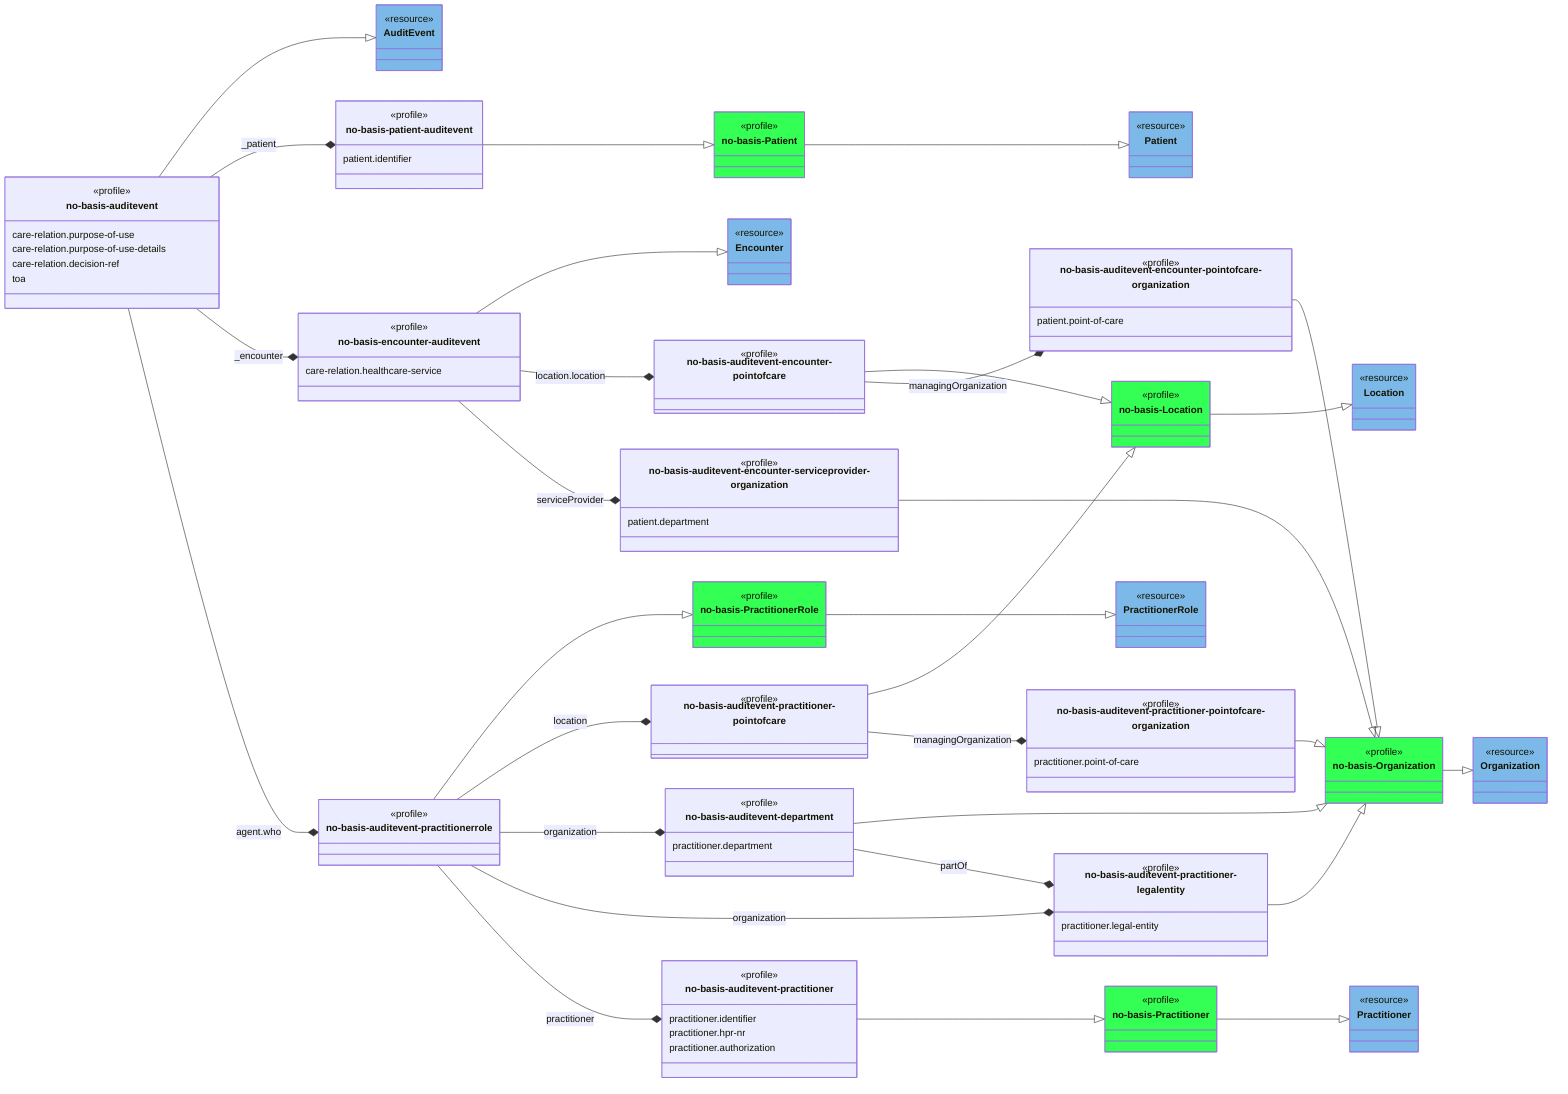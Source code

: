classDiagram
   direction RL
   class AuditEvent { <<resource>>  }
   style AuditEvent fill:#7CB9E8
   class Practitioner { <<resource>> }
   style Practitioner fill:#7CB9E8   
   class PractitionerRole { <<resource>> }
   style PractitionerRole fill:#7CB9E8      
   class Organization { <<resource>> }
   style Organization fill:#7CB9E8         
   class Location { <<resource>> }
   style Location fill:#7CB9E8        
   class Patient { <<resource>> }
   style Patient fill:#7CB9E8           
   class Encounter { <<resource>> }
   style Encounter fill:#7CB9E8 
 
   class no_basis_Patient["no-basis-Patient"]  {<<profile>>}
   class no_basis_Location["no-basis-Location"] {<<profile>>}
   class no_basis_PractitionerRole["no-basis-PractitionerRole"] {<<profile>>}
   class no_basis_Organization["no-basis-Organization"] {<<profile>>}
   class no_basis_Practitioner["no-basis-Practitioner"] {<<profile>>}
   style no_basis_Practitioner fill:#33FF55 
   style no_basis_Patient fill:#33FF55 
   style no_basis_Location fill:#33FF55 
   style no_basis_Organization fill:#33FF55     
   style no_basis_PractitionerRole fill:#33FF55     
               
   class no-basis-auditevent {
     <<profile>>
     care-relation.purpose-of-use
     care-relation.purpose-of-use-details
     care-relation.decision-ref     
     toa
   }
  

   class no-basis-auditevent-practitionerrole  {<<profile>>}
   class no-basis-auditevent-department { 
     <<profile>>
     practitioner.department
   }   

   class no-basis-auditevent-practitioner  {
     <<profile>>
     practitioner.identifier
     practitioner.hpr-nr
     practitioner.authorization
   }

   class no-basis-auditevent-practitioner-legalentity {
     <<profile>>
     practitioner.legal-entity
   }
   class no-basis-auditevent-practitioner-pointofcare {<<profile>>}
   class no-basis-auditevent-practitioner-pointofcare-organization {
     <<profile>>
     practitioner.point-of-care
   }
   class no-basis-encounter-auditevent {
     <<profile>>
     care-relation.healthcare-service
   }
   class no-basis-patient-auditevent {
     <<profile>>
     patient.identifier
   }

   class no-basis-auditevent-encounter-pointofcare {<<profile>>}
   class no-basis-auditevent-encounter-pointofcare-organization {
     <<profile>>
     patient.point-of-care     
   }
   class no-basis-auditevent-encounter-serviceprovider-organization {
     <<profile>>
     patient.department
   }


   AuditEvent <|-- no-basis-auditevent 
   no_basis_PractitionerRole <|-- no-basis-auditevent-practitionerrole 
   no_basis_Practitioner <|-- no-basis-auditevent-practitioner
   no_basis_Organization <|-- no-basis-auditevent-department   
   no_basis_Organization <|-- no-basis-auditevent-practitioner-legalentity
   no_basis_Organization <|-- no-basis-auditevent-encounter-pointofcare-organization
   no_basis_Organization <|-- no-basis-auditevent-practitioner-pointofcare-organization
   no_basis_Organization <|-- no-basis-auditevent-encounter-serviceprovider-organization
   no_basis_Location <|-- no-basis-auditevent-encounter-pointofcare
   no_basis_Location <|-- no-basis-auditevent-practitioner-pointofcare
   Location <|-- no_basis_Location
   no_basis_Patient <|-- no-basis-patient-auditevent
   Patient <|-- no_basis_Patient
   Encounter <|-- no-basis-encounter-auditevent
   PractitionerRole <|-- no_basis_PractitionerRole
   Organization <|-- no_basis_Organization
   Practitioner <|--  no_basis_Practitioner
  
   
  
    no-basis-auditevent-practitioner-pointofcare-organization *-- no-basis-auditevent-practitioner-pointofcare : managingOrganization
    no-basis-auditevent-practitioner-legalentity *-- no-basis-auditevent-department : partOf
    no-basis-auditevent-encounter-pointofcare *-- no-basis-encounter-auditevent : location.location
    no-basis-auditevent-encounter-serviceprovider-organization *-- no-basis-encounter-auditevent: serviceProvider
    no-basis-auditevent-encounter-pointofcare-organization *-- no-basis-auditevent-encounter-pointofcare : managingOrganization
    no-basis-auditevent-practitioner-pointofcare *-- no-basis-auditevent-practitionerrole  : location
    no-basis-auditevent-department *-- no-basis-auditevent-practitionerrole  : organization
    no-basis-auditevent-practitioner-legalentity *-- no-basis-auditevent-practitionerrole  : organization
    no-basis-auditevent-practitioner *-- no-basis-auditevent-practitionerrole  : practitioner
    no-basis-patient-auditevent *-- no-basis-auditevent  : _patient
    no-basis-encounter-auditevent *-- no-basis-auditevent  : _encounter
    no-basis-auditevent-practitionerrole  *-- no-basis-auditevent  : agent.who
    

    link AuditEvent "https://hl7.org/fhir/R4/auditevent.html" 
    link Practitioner "https://hl7.org/fhir/R4/practitioner.html" 
    link PractitionerRole "https://hl7.org/fhir/R4/practitionerrole.html" 
    link Organization "https://hl7.org/fhir/R4/organization.html" 
    link Location "https://hl7.org/fhir/R4/location.html" 
    link Patient  "https://hl7.org/fhir/R4/patient.html" 
    link Encounter "https://hl7.org/fhir/R4/encounter.html" 

    link no-basis-auditevent "StructureDefinition-no-basis-auditevent.html"
    link no-basis-auditevent-practitionerrole  "StructureDefinition-AuditEventNorwayPractitionerRole.html"
    link no-basis-auditevent-department "StructureDefinition-AuditEventNorwayPractitionerDepartment.html"
    link no-basis-auditevent-practitioner "StructureDefinition-AuditEventNorwayPractitioner.html"
    link no-basis-auditevent-practitioner-legalentity "StructureDefinition-AuditEventNorwayPractitionerLegalEntity.html"
    link no-basis-auditevent-practitioner-pointofcare "StructureDefinition-AuditEventNorwayPractitionerPointOfCare.html"
    link no-basis-auditevent-practitioner-pointofcare-organization "StructureDefinition-AuditEventNorwayPractitionerPointOfCareOrganization.html"
    link no-basis-encounter-auditevent "StructureDefinition-no-basis-encounter-auditevent.html"
    link no-basis-patient-auditevent "StructureDefinition-no-basis-patient-auditevent.html"
    link no-basis-auditevent-encounter-pointofcare "StructureDefinition-AuditEventNorwayEncounterPointOfCare.html"
    link no-basis-auditevent-encounter-pointofcare-organization "StructureDefinition-AuditEventNorwayEncounterPointOfCareOrganization.html"
    link no-basis-auditevent-encounter-serviceprovider-organization "StructureDefinition-AuditEventNorwayEncounterServiceProviderOrganization.html"
    link no_basis_Patient "https://simplifier.net/hl7norwayno-basis/nobasispatient"
    link no_basis_Location "https://simplifier.net/hl7norwayno-basis/nobasislocation"
    link no_basis_PractitionerRole "https://simplifier.net/hl7norwayno-basis/nobasispractitionerrole"
    link no_basis_Organization "https://simplifier.net/hl7norwayno-basis/nobasisorganization"
    link no_basis_Practitioner "https://simplifier.net/hl7norwayno-basis/nobasispractitioner"